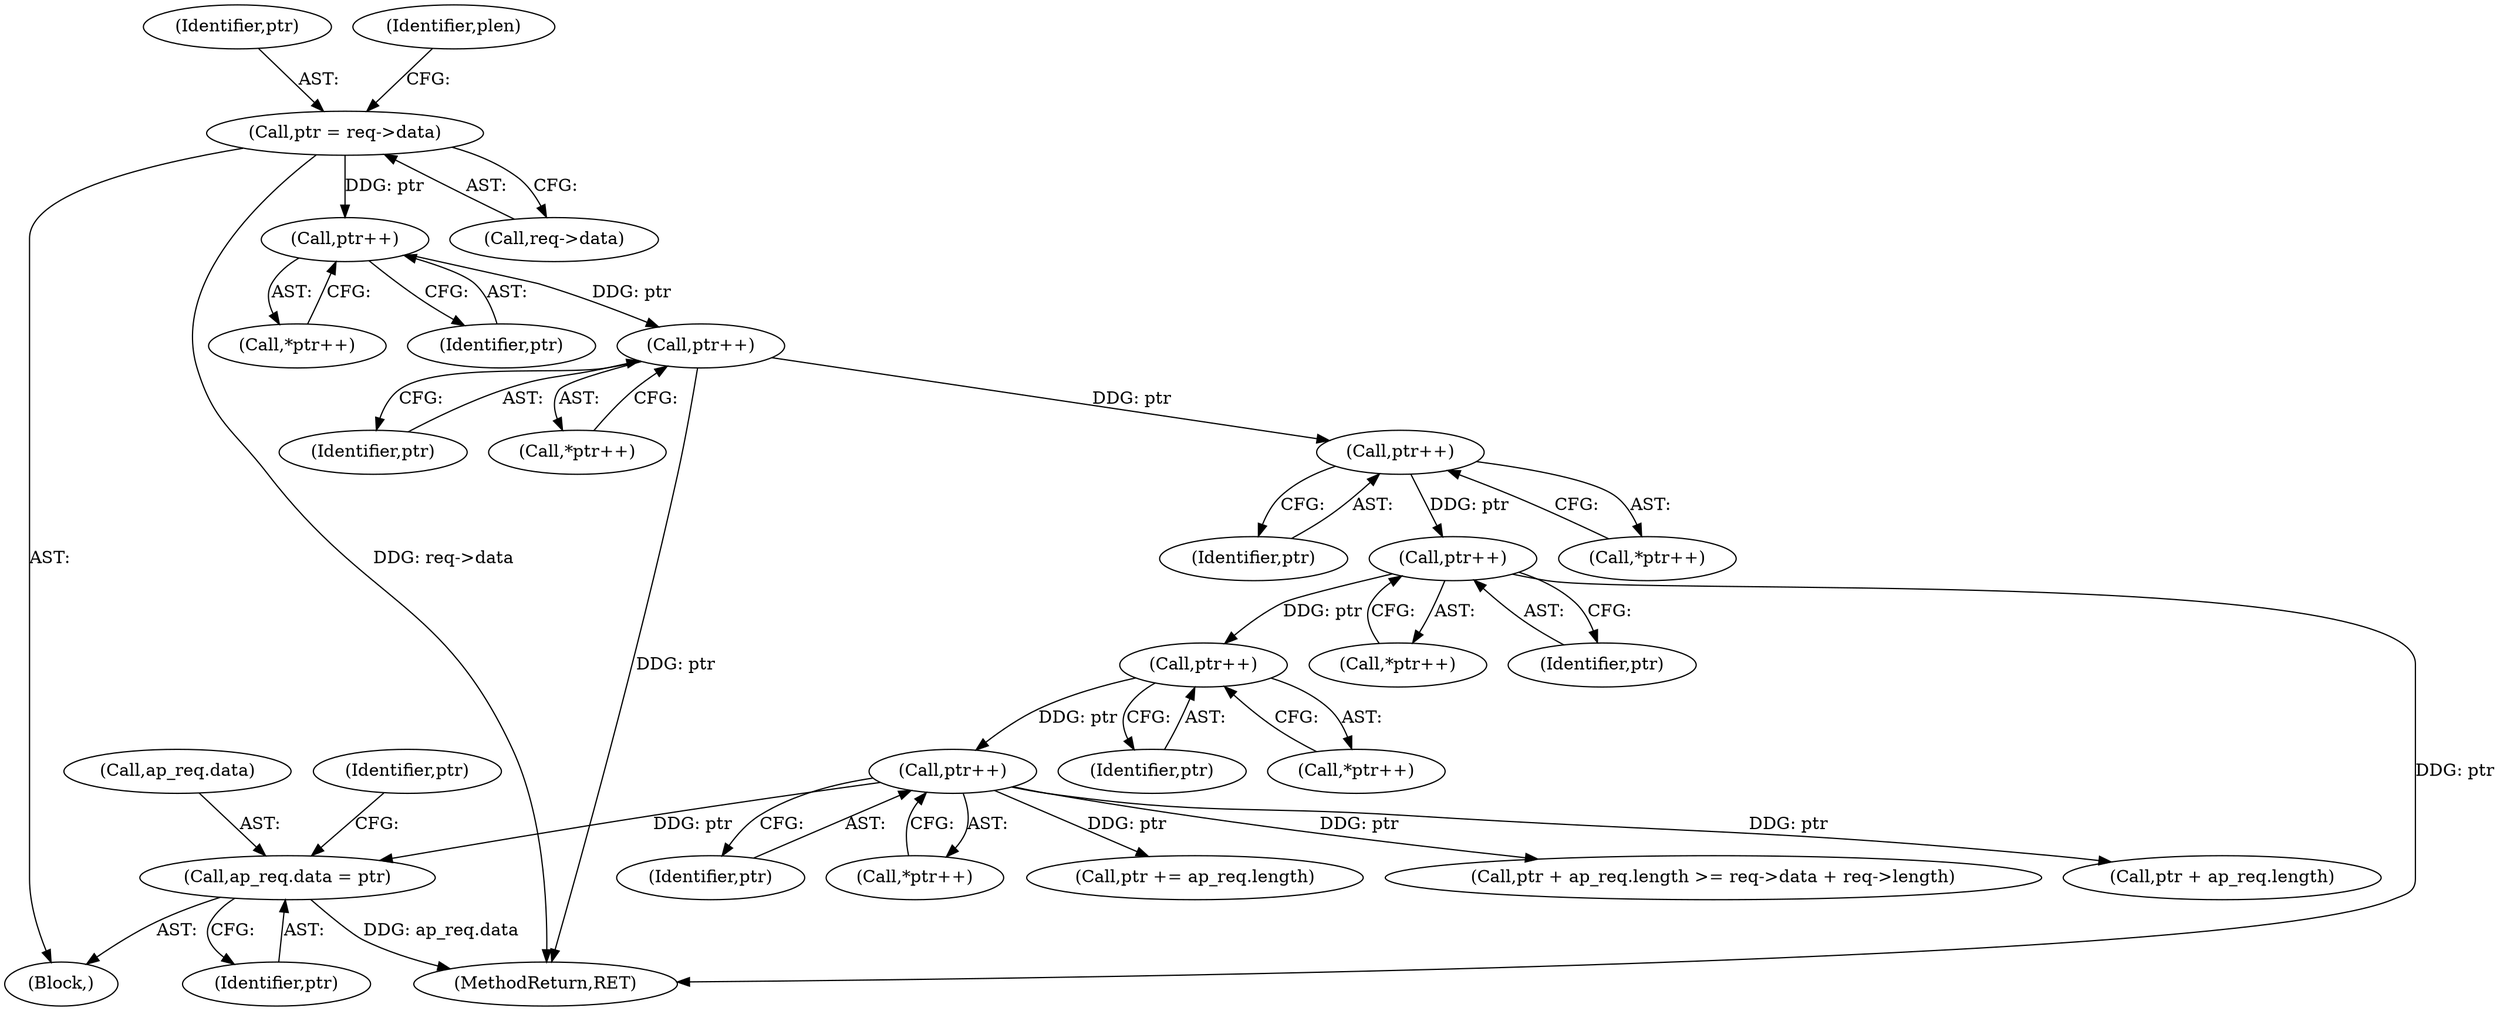 digraph "0_krb5_cf1a0c411b2668c57c41e9c4efd15ba17b6b322c@pointer" {
"1000348" [label="(Call,ap_req.data = ptr)"];
"1000318" [label="(Call,ptr++)"];
"1000303" [label="(Call,ptr++)"];
"1000272" [label="(Call,ptr++)"];
"1000261" [label="(Call,ptr++)"];
"1000235" [label="(Call,ptr++)"];
"1000224" [label="(Call,ptr++)"];
"1000215" [label="(Call,ptr = req->data)"];
"1000353" [label="(Call,ptr += ap_req.length)"];
"1000322" [label="(Call,ptr + ap_req.length >= req->data + req->length)"];
"1000217" [label="(Call,req->data)"];
"1000130" [label="(Block,)"];
"1000271" [label="(Call,*ptr++)"];
"1000323" [label="(Call,ptr + ap_req.length)"];
"1000317" [label="(Call,*ptr++)"];
"1000216" [label="(Identifier,ptr)"];
"1000349" [label="(Call,ap_req.data)"];
"1000235" [label="(Call,ptr++)"];
"1000224" [label="(Call,ptr++)"];
"1000262" [label="(Identifier,ptr)"];
"1000273" [label="(Identifier,ptr)"];
"1000303" [label="(Call,ptr++)"];
"1000260" [label="(Call,*ptr++)"];
"1000352" [label="(Identifier,ptr)"];
"1000215" [label="(Call,ptr = req->data)"];
"1000236" [label="(Identifier,ptr)"];
"1000354" [label="(Identifier,ptr)"];
"1000302" [label="(Call,*ptr++)"];
"1000304" [label="(Identifier,ptr)"];
"1000272" [label="(Call,ptr++)"];
"1000223" [label="(Call,*ptr++)"];
"1001260" [label="(MethodReturn,RET)"];
"1000318" [label="(Call,ptr++)"];
"1000319" [label="(Identifier,ptr)"];
"1000225" [label="(Identifier,ptr)"];
"1000348" [label="(Call,ap_req.data = ptr)"];
"1000261" [label="(Call,ptr++)"];
"1000234" [label="(Call,*ptr++)"];
"1000221" [label="(Identifier,plen)"];
"1000348" -> "1000130"  [label="AST: "];
"1000348" -> "1000352"  [label="CFG: "];
"1000349" -> "1000348"  [label="AST: "];
"1000352" -> "1000348"  [label="AST: "];
"1000354" -> "1000348"  [label="CFG: "];
"1000348" -> "1001260"  [label="DDG: ap_req.data"];
"1000318" -> "1000348"  [label="DDG: ptr"];
"1000318" -> "1000317"  [label="AST: "];
"1000318" -> "1000319"  [label="CFG: "];
"1000319" -> "1000318"  [label="AST: "];
"1000317" -> "1000318"  [label="CFG: "];
"1000303" -> "1000318"  [label="DDG: ptr"];
"1000318" -> "1000322"  [label="DDG: ptr"];
"1000318" -> "1000323"  [label="DDG: ptr"];
"1000318" -> "1000353"  [label="DDG: ptr"];
"1000303" -> "1000302"  [label="AST: "];
"1000303" -> "1000304"  [label="CFG: "];
"1000304" -> "1000303"  [label="AST: "];
"1000302" -> "1000303"  [label="CFG: "];
"1000272" -> "1000303"  [label="DDG: ptr"];
"1000272" -> "1000271"  [label="AST: "];
"1000272" -> "1000273"  [label="CFG: "];
"1000273" -> "1000272"  [label="AST: "];
"1000271" -> "1000272"  [label="CFG: "];
"1000272" -> "1001260"  [label="DDG: ptr"];
"1000261" -> "1000272"  [label="DDG: ptr"];
"1000261" -> "1000260"  [label="AST: "];
"1000261" -> "1000262"  [label="CFG: "];
"1000262" -> "1000261"  [label="AST: "];
"1000260" -> "1000261"  [label="CFG: "];
"1000235" -> "1000261"  [label="DDG: ptr"];
"1000235" -> "1000234"  [label="AST: "];
"1000235" -> "1000236"  [label="CFG: "];
"1000236" -> "1000235"  [label="AST: "];
"1000234" -> "1000235"  [label="CFG: "];
"1000235" -> "1001260"  [label="DDG: ptr"];
"1000224" -> "1000235"  [label="DDG: ptr"];
"1000224" -> "1000223"  [label="AST: "];
"1000224" -> "1000225"  [label="CFG: "];
"1000225" -> "1000224"  [label="AST: "];
"1000223" -> "1000224"  [label="CFG: "];
"1000215" -> "1000224"  [label="DDG: ptr"];
"1000215" -> "1000130"  [label="AST: "];
"1000215" -> "1000217"  [label="CFG: "];
"1000216" -> "1000215"  [label="AST: "];
"1000217" -> "1000215"  [label="AST: "];
"1000221" -> "1000215"  [label="CFG: "];
"1000215" -> "1001260"  [label="DDG: req->data"];
}
